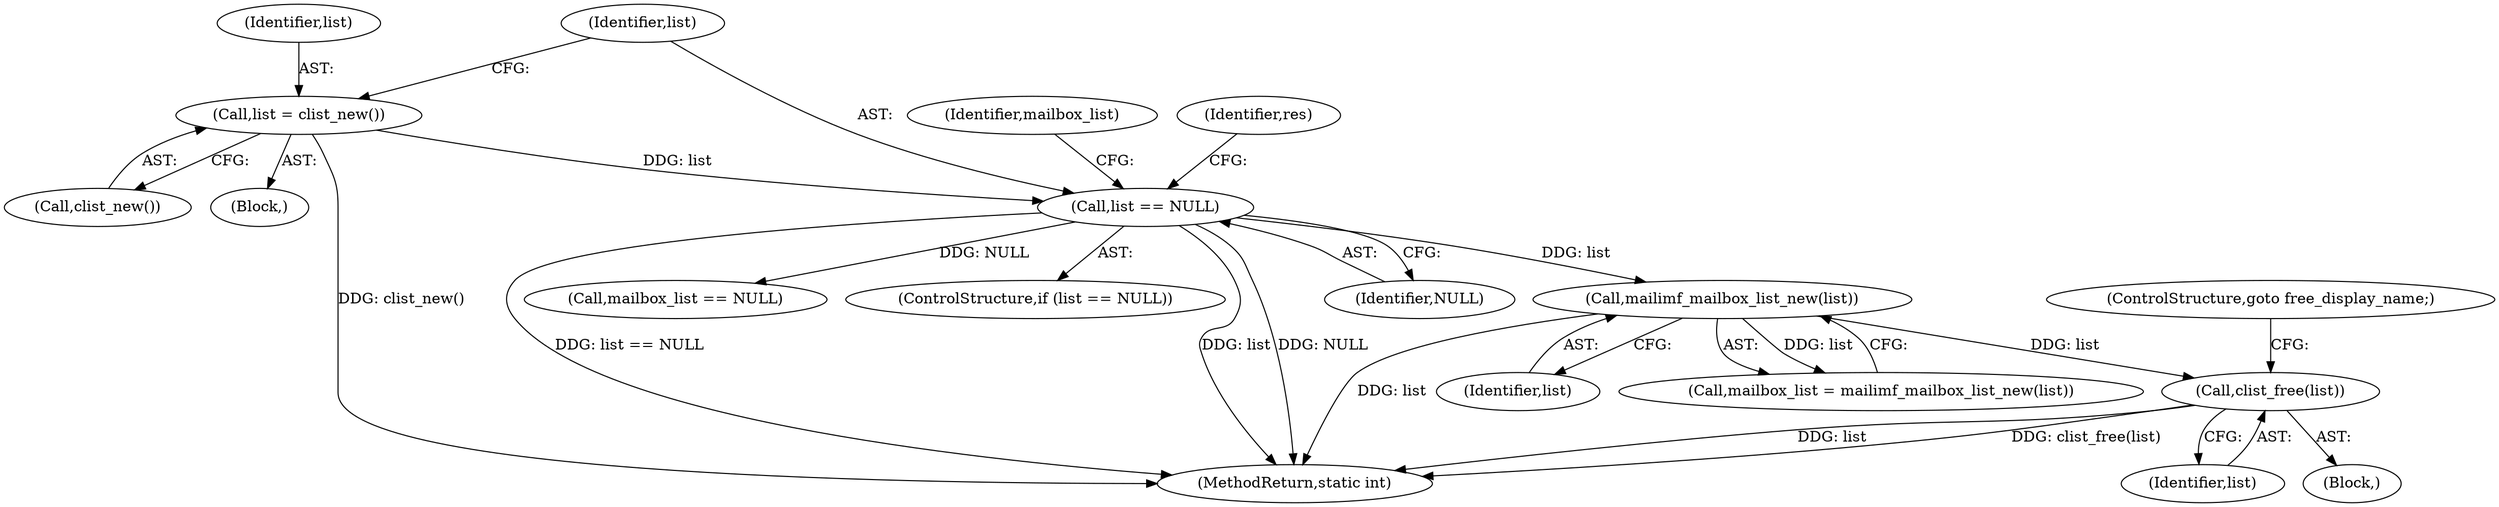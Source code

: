 digraph "0_libetpan_1fe8fbc032ccda1db9af66d93016b49c16c1f22d@API" {
"1000213" [label="(Call,clist_free(list))"];
"1000203" [label="(Call,mailimf_mailbox_list_new(list))"];
"1000193" [label="(Call,list == NULL)"];
"1000189" [label="(Call,list = clist_new())"];
"1000214" [label="(Identifier,list)"];
"1000201" [label="(Call,mailbox_list = mailimf_mailbox_list_new(list))"];
"1000203" [label="(Call,mailimf_mailbox_list_new(list))"];
"1000189" [label="(Call,list = clist_new())"];
"1000204" [label="(Identifier,list)"];
"1000209" [label="(Block,)"];
"1000194" [label="(Identifier,list)"];
"1000206" [label="(Call,mailbox_list == NULL)"];
"1000190" [label="(Identifier,list)"];
"1000202" [label="(Identifier,mailbox_list)"];
"1000192" [label="(ControlStructure,if (list == NULL))"];
"1000165" [label="(Block,)"];
"1000213" [label="(Call,clist_free(list))"];
"1000198" [label="(Identifier,res)"];
"1000215" [label="(ControlStructure,goto free_display_name;)"];
"1000276" [label="(MethodReturn,static int)"];
"1000195" [label="(Identifier,NULL)"];
"1000191" [label="(Call,clist_new())"];
"1000193" [label="(Call,list == NULL)"];
"1000213" -> "1000209"  [label="AST: "];
"1000213" -> "1000214"  [label="CFG: "];
"1000214" -> "1000213"  [label="AST: "];
"1000215" -> "1000213"  [label="CFG: "];
"1000213" -> "1000276"  [label="DDG: list"];
"1000213" -> "1000276"  [label="DDG: clist_free(list)"];
"1000203" -> "1000213"  [label="DDG: list"];
"1000203" -> "1000201"  [label="AST: "];
"1000203" -> "1000204"  [label="CFG: "];
"1000204" -> "1000203"  [label="AST: "];
"1000201" -> "1000203"  [label="CFG: "];
"1000203" -> "1000276"  [label="DDG: list"];
"1000203" -> "1000201"  [label="DDG: list"];
"1000193" -> "1000203"  [label="DDG: list"];
"1000193" -> "1000192"  [label="AST: "];
"1000193" -> "1000195"  [label="CFG: "];
"1000194" -> "1000193"  [label="AST: "];
"1000195" -> "1000193"  [label="AST: "];
"1000198" -> "1000193"  [label="CFG: "];
"1000202" -> "1000193"  [label="CFG: "];
"1000193" -> "1000276"  [label="DDG: list"];
"1000193" -> "1000276"  [label="DDG: NULL"];
"1000193" -> "1000276"  [label="DDG: list == NULL"];
"1000189" -> "1000193"  [label="DDG: list"];
"1000193" -> "1000206"  [label="DDG: NULL"];
"1000189" -> "1000165"  [label="AST: "];
"1000189" -> "1000191"  [label="CFG: "];
"1000190" -> "1000189"  [label="AST: "];
"1000191" -> "1000189"  [label="AST: "];
"1000194" -> "1000189"  [label="CFG: "];
"1000189" -> "1000276"  [label="DDG: clist_new()"];
}
